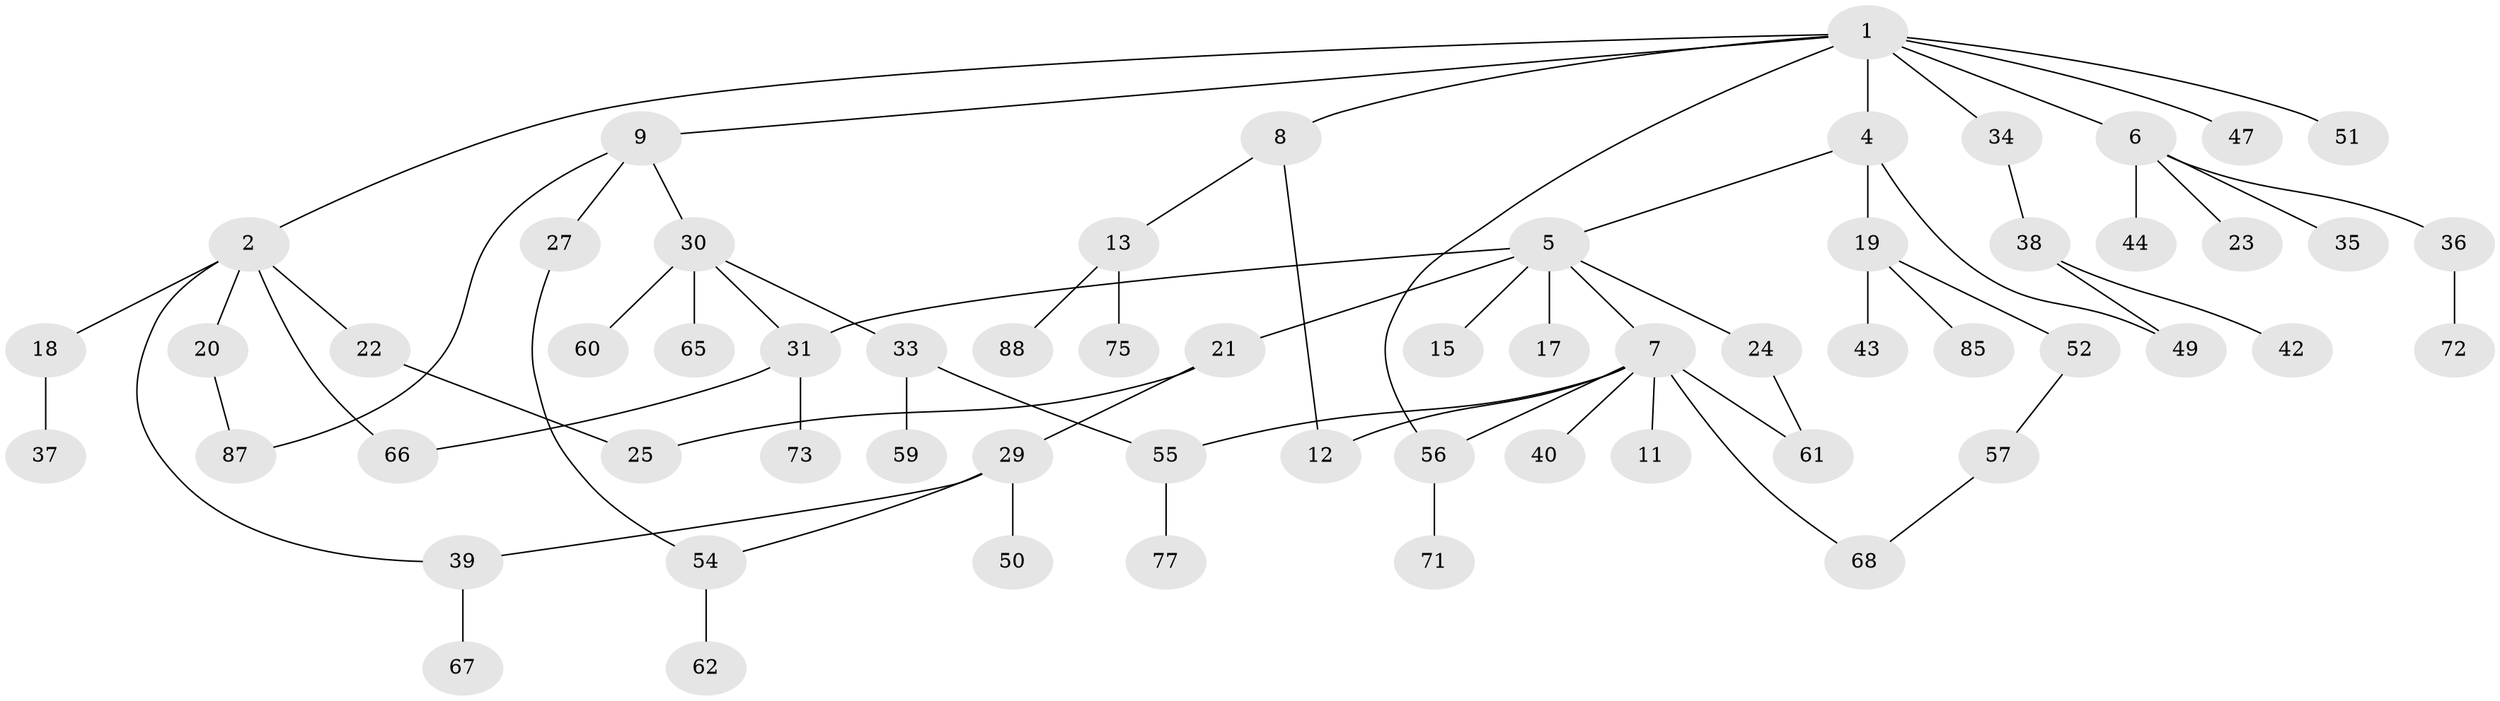 // Generated by graph-tools (version 1.1) at 2025/23/03/03/25 07:23:35]
// undirected, 61 vertices, 72 edges
graph export_dot {
graph [start="1"]
  node [color=gray90,style=filled];
  1 [super="+3"];
  2 [super="+26"];
  4;
  5 [super="+14"];
  6 [super="+28"];
  7 [super="+10"];
  8 [super="+80"];
  9 [super="+16"];
  11 [super="+91"];
  12 [super="+48"];
  13 [super="+84"];
  15 [super="+69"];
  17;
  18;
  19 [super="+32"];
  20;
  21;
  22;
  23;
  24 [super="+74"];
  25 [super="+81"];
  27;
  29 [super="+45"];
  30 [super="+70"];
  31;
  33 [super="+46"];
  34;
  35;
  36 [super="+53"];
  37;
  38 [super="+78"];
  39 [super="+41"];
  40 [super="+82"];
  42;
  43 [super="+76"];
  44;
  47 [super="+90"];
  49;
  50 [super="+86"];
  51;
  52;
  54 [super="+63"];
  55 [super="+58"];
  56;
  57;
  59;
  60 [super="+64"];
  61;
  62;
  65;
  66;
  67;
  68 [super="+89"];
  71 [super="+79"];
  72;
  73;
  75 [super="+83"];
  77;
  85;
  87;
  88;
  1 -- 2;
  1 -- 8;
  1 -- 56;
  1 -- 34;
  1 -- 51;
  1 -- 4;
  1 -- 6;
  1 -- 9;
  1 -- 47;
  2 -- 18;
  2 -- 20;
  2 -- 22;
  2 -- 66;
  2 -- 39;
  4 -- 5;
  4 -- 19;
  4 -- 49;
  5 -- 7;
  5 -- 21;
  5 -- 24;
  5 -- 31;
  5 -- 17;
  5 -- 15;
  6 -- 23;
  6 -- 35;
  6 -- 44;
  6 -- 36;
  7 -- 11;
  7 -- 40;
  7 -- 68;
  7 -- 56;
  7 -- 61;
  7 -- 55;
  7 -- 12;
  8 -- 12;
  8 -- 13;
  9 -- 27;
  9 -- 30;
  9 -- 87;
  13 -- 75;
  13 -- 88;
  18 -- 37;
  19 -- 43;
  19 -- 52;
  19 -- 85;
  20 -- 87;
  21 -- 25;
  21 -- 29;
  22 -- 25;
  24 -- 61;
  27 -- 54;
  29 -- 54;
  29 -- 50;
  29 -- 39;
  30 -- 31;
  30 -- 33;
  30 -- 60;
  30 -- 65;
  31 -- 66;
  31 -- 73;
  33 -- 55;
  33 -- 59;
  34 -- 38;
  36 -- 72;
  38 -- 42;
  38 -- 49;
  39 -- 67;
  52 -- 57;
  54 -- 62;
  55 -- 77;
  56 -- 71;
  57 -- 68;
}
